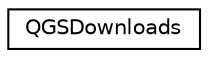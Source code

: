 digraph "类继承关系图"
{
  edge [fontname="Helvetica",fontsize="10",labelfontname="Helvetica",labelfontsize="10"];
  node [fontname="Helvetica",fontsize="10",shape=record];
  rankdir="LR";
  Node0 [label="QGSDownloads",height=0.2,width=0.4,color="black", fillcolor="white", style="filled",URL="$class_q_g_s_downloads.html"];
}
